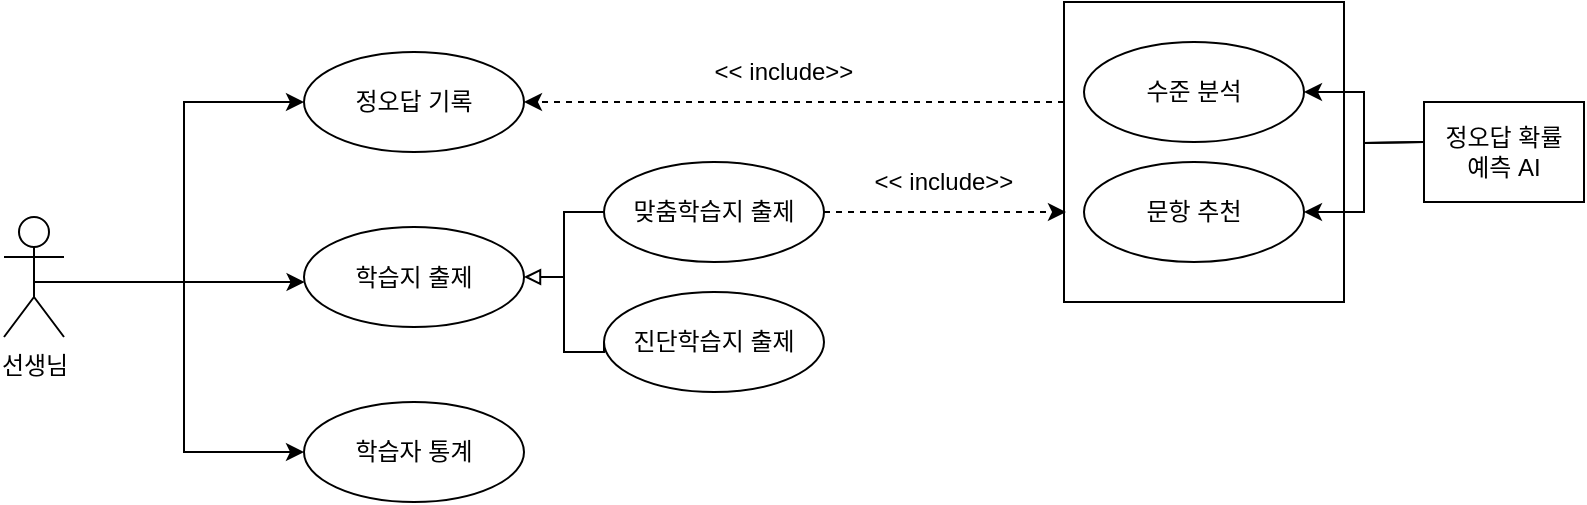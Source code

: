 <mxfile version="21.3.8" type="device">
  <diagram name="페이지-1" id="UhswoTwN5EX5m7q8Bifa">
    <mxGraphModel dx="1434" dy="758" grid="1" gridSize="10" guides="1" tooltips="1" connect="1" arrows="1" fold="1" page="1" pageScale="1" pageWidth="827" pageHeight="1169" math="0" shadow="0">
      <root>
        <mxCell id="0" />
        <mxCell id="1" parent="0" />
        <mxCell id="BmULdW4PmcLErp_iG1h3-65" style="edgeStyle=orthogonalEdgeStyle;rounded=0;orthogonalLoop=1;jettySize=auto;html=1;" parent="1" source="BmULdW4PmcLErp_iG1h3-9" target="BmULdW4PmcLErp_iG1h3-55" edge="1">
          <mxGeometry relative="1" as="geometry">
            <Array as="points">
              <mxPoint x="120" y="210" />
              <mxPoint x="120" y="295" />
            </Array>
          </mxGeometry>
        </mxCell>
        <mxCell id="BmULdW4PmcLErp_iG1h3-9" value="선생님" style="shape=umlActor;verticalLabelPosition=bottom;verticalAlign=top;html=1;outlineConnect=0;" parent="1" vertex="1">
          <mxGeometry x="30" y="177.5" width="30" height="60" as="geometry" />
        </mxCell>
        <mxCell id="BmULdW4PmcLErp_iG1h3-18" value="정오답 기록" style="ellipse;whiteSpace=wrap;html=1;" parent="1" vertex="1">
          <mxGeometry x="180" y="95" width="110" height="50" as="geometry" />
        </mxCell>
        <mxCell id="BmULdW4PmcLErp_iG1h3-55" value="학습자 통계" style="ellipse;whiteSpace=wrap;html=1;" parent="1" vertex="1">
          <mxGeometry x="180" y="270" width="110" height="50" as="geometry" />
        </mxCell>
        <mxCell id="BmULdW4PmcLErp_iG1h3-74" value="&amp;lt;&amp;lt; include&amp;gt;&amp;gt;" style="text;html=1;strokeColor=none;fillColor=none;align=center;verticalAlign=middle;whiteSpace=wrap;rounded=0;" parent="1" vertex="1">
          <mxGeometry x="370" y="90" width="100" height="30" as="geometry" />
        </mxCell>
        <mxCell id="BmULdW4PmcLErp_iG1h3-83" value="&amp;lt;&amp;lt; include&amp;gt;&amp;gt;" style="text;html=1;strokeColor=none;fillColor=none;align=center;verticalAlign=middle;whiteSpace=wrap;rounded=0;" parent="1" vertex="1">
          <mxGeometry x="450" y="145" width="100" height="30" as="geometry" />
        </mxCell>
        <mxCell id="BmULdW4PmcLErp_iG1h3-93" value="" style="group" parent="1" vertex="1" connectable="0">
          <mxGeometry x="560" y="70" width="260" height="150" as="geometry" />
        </mxCell>
        <mxCell id="BmULdW4PmcLErp_iG1h3-77" value="" style="rounded=0;whiteSpace=wrap;html=1;" parent="BmULdW4PmcLErp_iG1h3-93" vertex="1">
          <mxGeometry width="140" height="150" as="geometry" />
        </mxCell>
        <mxCell id="BmULdW4PmcLErp_iG1h3-60" value="수준 분석" style="ellipse;whiteSpace=wrap;html=1;" parent="BmULdW4PmcLErp_iG1h3-93" vertex="1">
          <mxGeometry x="10" y="20" width="110" height="50" as="geometry" />
        </mxCell>
        <mxCell id="BmULdW4PmcLErp_iG1h3-62" style="edgeStyle=orthogonalEdgeStyle;rounded=0;orthogonalLoop=1;jettySize=auto;html=1;entryX=1;entryY=0.5;entryDx=0;entryDy=0;" parent="BmULdW4PmcLErp_iG1h3-93" target="BmULdW4PmcLErp_iG1h3-60" edge="1">
          <mxGeometry relative="1" as="geometry">
            <mxPoint x="180" y="70" as="sourcePoint" />
          </mxGeometry>
        </mxCell>
        <mxCell id="BmULdW4PmcLErp_iG1h3-61" value="문항 추천" style="ellipse;whiteSpace=wrap;html=1;" parent="BmULdW4PmcLErp_iG1h3-93" vertex="1">
          <mxGeometry x="10" y="80" width="110" height="50" as="geometry" />
        </mxCell>
        <mxCell id="BmULdW4PmcLErp_iG1h3-63" style="edgeStyle=orthogonalEdgeStyle;rounded=0;orthogonalLoop=1;jettySize=auto;html=1;entryX=1;entryY=0.5;entryDx=0;entryDy=0;" parent="BmULdW4PmcLErp_iG1h3-93" target="BmULdW4PmcLErp_iG1h3-61" edge="1">
          <mxGeometry relative="1" as="geometry">
            <mxPoint x="180" y="70" as="sourcePoint" />
          </mxGeometry>
        </mxCell>
        <mxCell id="q2FdavY7mowxGqcacqMk-14" value="정오답 확률&lt;br&gt;예측 AI" style="rounded=0;whiteSpace=wrap;html=1;" vertex="1" parent="BmULdW4PmcLErp_iG1h3-93">
          <mxGeometry x="180" y="50" width="80" height="50" as="geometry" />
        </mxCell>
        <mxCell id="BmULdW4PmcLErp_iG1h3-94" style="edgeStyle=orthogonalEdgeStyle;rounded=0;orthogonalLoop=1;jettySize=auto;html=1;entryX=1;entryY=0.5;entryDx=0;entryDy=0;dashed=1;" parent="1" source="BmULdW4PmcLErp_iG1h3-77" target="BmULdW4PmcLErp_iG1h3-18" edge="1">
          <mxGeometry relative="1" as="geometry">
            <Array as="points">
              <mxPoint x="510" y="120" />
              <mxPoint x="510" y="120" />
            </Array>
          </mxGeometry>
        </mxCell>
        <mxCell id="BmULdW4PmcLErp_iG1h3-95" style="edgeStyle=orthogonalEdgeStyle;rounded=0;orthogonalLoop=1;jettySize=auto;html=1;entryX=0.007;entryY=0.7;entryDx=0;entryDy=0;entryPerimeter=0;dashed=1;" parent="1" source="BmULdW4PmcLErp_iG1h3-85" target="BmULdW4PmcLErp_iG1h3-77" edge="1">
          <mxGeometry relative="1" as="geometry" />
        </mxCell>
        <mxCell id="BmULdW4PmcLErp_iG1h3-100" value="" style="group" parent="1" vertex="1" connectable="0">
          <mxGeometry x="180" y="150" width="260" height="115" as="geometry" />
        </mxCell>
        <mxCell id="BmULdW4PmcLErp_iG1h3-84" value="학습지 출제" style="ellipse;whiteSpace=wrap;html=1;" parent="BmULdW4PmcLErp_iG1h3-100" vertex="1">
          <mxGeometry y="32.5" width="110" height="50" as="geometry" />
        </mxCell>
        <mxCell id="BmULdW4PmcLErp_iG1h3-85" value="맞춤학습지 출제" style="ellipse;whiteSpace=wrap;html=1;" parent="BmULdW4PmcLErp_iG1h3-100" vertex="1">
          <mxGeometry x="150" width="110" height="50" as="geometry" />
        </mxCell>
        <mxCell id="BmULdW4PmcLErp_iG1h3-86" value="진단학습지 출제" style="ellipse;whiteSpace=wrap;html=1;" parent="BmULdW4PmcLErp_iG1h3-100" vertex="1">
          <mxGeometry x="150" y="65" width="110" height="50" as="geometry" />
        </mxCell>
        <mxCell id="BmULdW4PmcLErp_iG1h3-87" style="edgeStyle=orthogonalEdgeStyle;rounded=0;orthogonalLoop=1;jettySize=auto;html=1;exitX=0;exitY=0.5;exitDx=0;exitDy=0;entryX=1;entryY=0.5;entryDx=0;entryDy=0;endArrow=block;endFill=0;" parent="BmULdW4PmcLErp_iG1h3-100" source="BmULdW4PmcLErp_iG1h3-85" target="BmULdW4PmcLErp_iG1h3-84" edge="1">
          <mxGeometry relative="1" as="geometry" />
        </mxCell>
        <mxCell id="BmULdW4PmcLErp_iG1h3-99" value="" style="endArrow=none;html=1;rounded=0;edgeStyle=orthogonalEdgeStyle;entryX=0;entryY=0.5;entryDx=0;entryDy=0;" parent="BmULdW4PmcLErp_iG1h3-100" target="BmULdW4PmcLErp_iG1h3-86" edge="1">
          <mxGeometry width="50" height="50" relative="1" as="geometry">
            <mxPoint x="130" y="50" as="sourcePoint" />
            <mxPoint x="170" y="95" as="targetPoint" />
            <Array as="points">
              <mxPoint x="130" y="95" />
              <mxPoint x="150" y="95" />
            </Array>
          </mxGeometry>
        </mxCell>
        <mxCell id="q2FdavY7mowxGqcacqMk-4" style="edgeStyle=orthogonalEdgeStyle;rounded=0;orthogonalLoop=1;jettySize=auto;html=1;entryX=0;entryY=0.5;entryDx=0;entryDy=0;" edge="1" parent="1" target="BmULdW4PmcLErp_iG1h3-18">
          <mxGeometry relative="1" as="geometry">
            <Array as="points">
              <mxPoint x="120" y="120" />
            </Array>
            <mxPoint x="120" y="210" as="sourcePoint" />
            <mxPoint x="180" y="70" as="targetPoint" />
          </mxGeometry>
        </mxCell>
        <mxCell id="q2FdavY7mowxGqcacqMk-8" style="edgeStyle=orthogonalEdgeStyle;rounded=0;orthogonalLoop=1;jettySize=auto;html=1;exitX=0.5;exitY=0.5;exitDx=0;exitDy=0;exitPerimeter=0;" edge="1" parent="1" source="BmULdW4PmcLErp_iG1h3-9" target="BmULdW4PmcLErp_iG1h3-84">
          <mxGeometry relative="1" as="geometry">
            <Array as="points">
              <mxPoint x="45" y="210" />
            </Array>
            <mxPoint x="90" y="207" as="sourcePoint" />
            <mxPoint x="180" y="207" as="targetPoint" />
          </mxGeometry>
        </mxCell>
      </root>
    </mxGraphModel>
  </diagram>
</mxfile>
